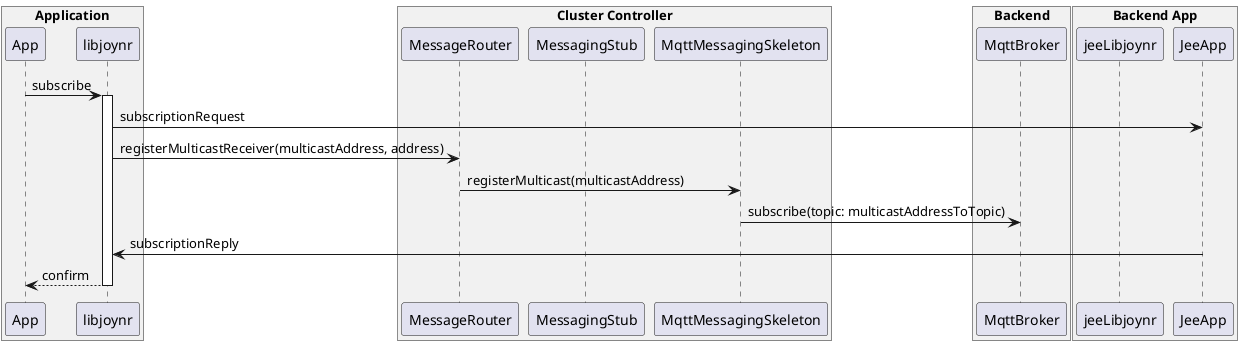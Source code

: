 @startuml

box "Application" #F1F1F1
  participant App
  participant libjoynr
end box

box "Cluster Controller" #F1F1F1
  participant MessageRouter
  participant MessagingStub	
  participant MqttMessagingSkeleton

end box

box "Backend" #F1F1F1
  participant MqttBroker
end box

box "Backend App" #F1F1F1
  participant jeeLibjoynr
  participant JeeApp
end box

App -> libjoynr: subscribe
activate libjoynr
libjoynr -> JeeApp: subscriptionRequest
libjoynr -> MessageRouter: registerMulticastReceiver(multicastAddress, address)
MessageRouter -> MqttMessagingSkeleton:  registerMulticast(multicastAddress)
MqttMessagingSkeleton -> MqttBroker:  subscribe(topic: multicastAddressToTopic)

JeeApp -> libjoynr: subscriptionReply
App <-- libjoynr: confirm
deactivate libjoynr

@enduml